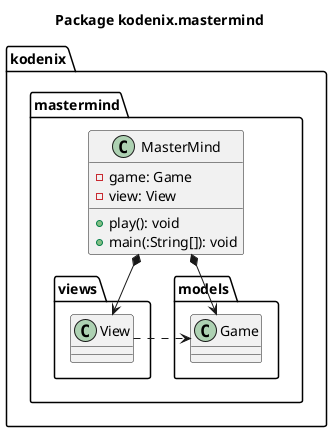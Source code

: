 @startuml package-mastermind
title Package kodenix.mastermind 

package kodenix.mastermind {
    class MasterMind {
        -game: Game
        -view: View 
        +play(): void
        +main(:String[]): void
    }
}

package kodenix.mastermind.models {
    class Game {}
}

package kodenix.mastermind.views {
    class View {}
}

MasterMind *--> View
MasterMind *--> Game
View .right.> Game


@enduml